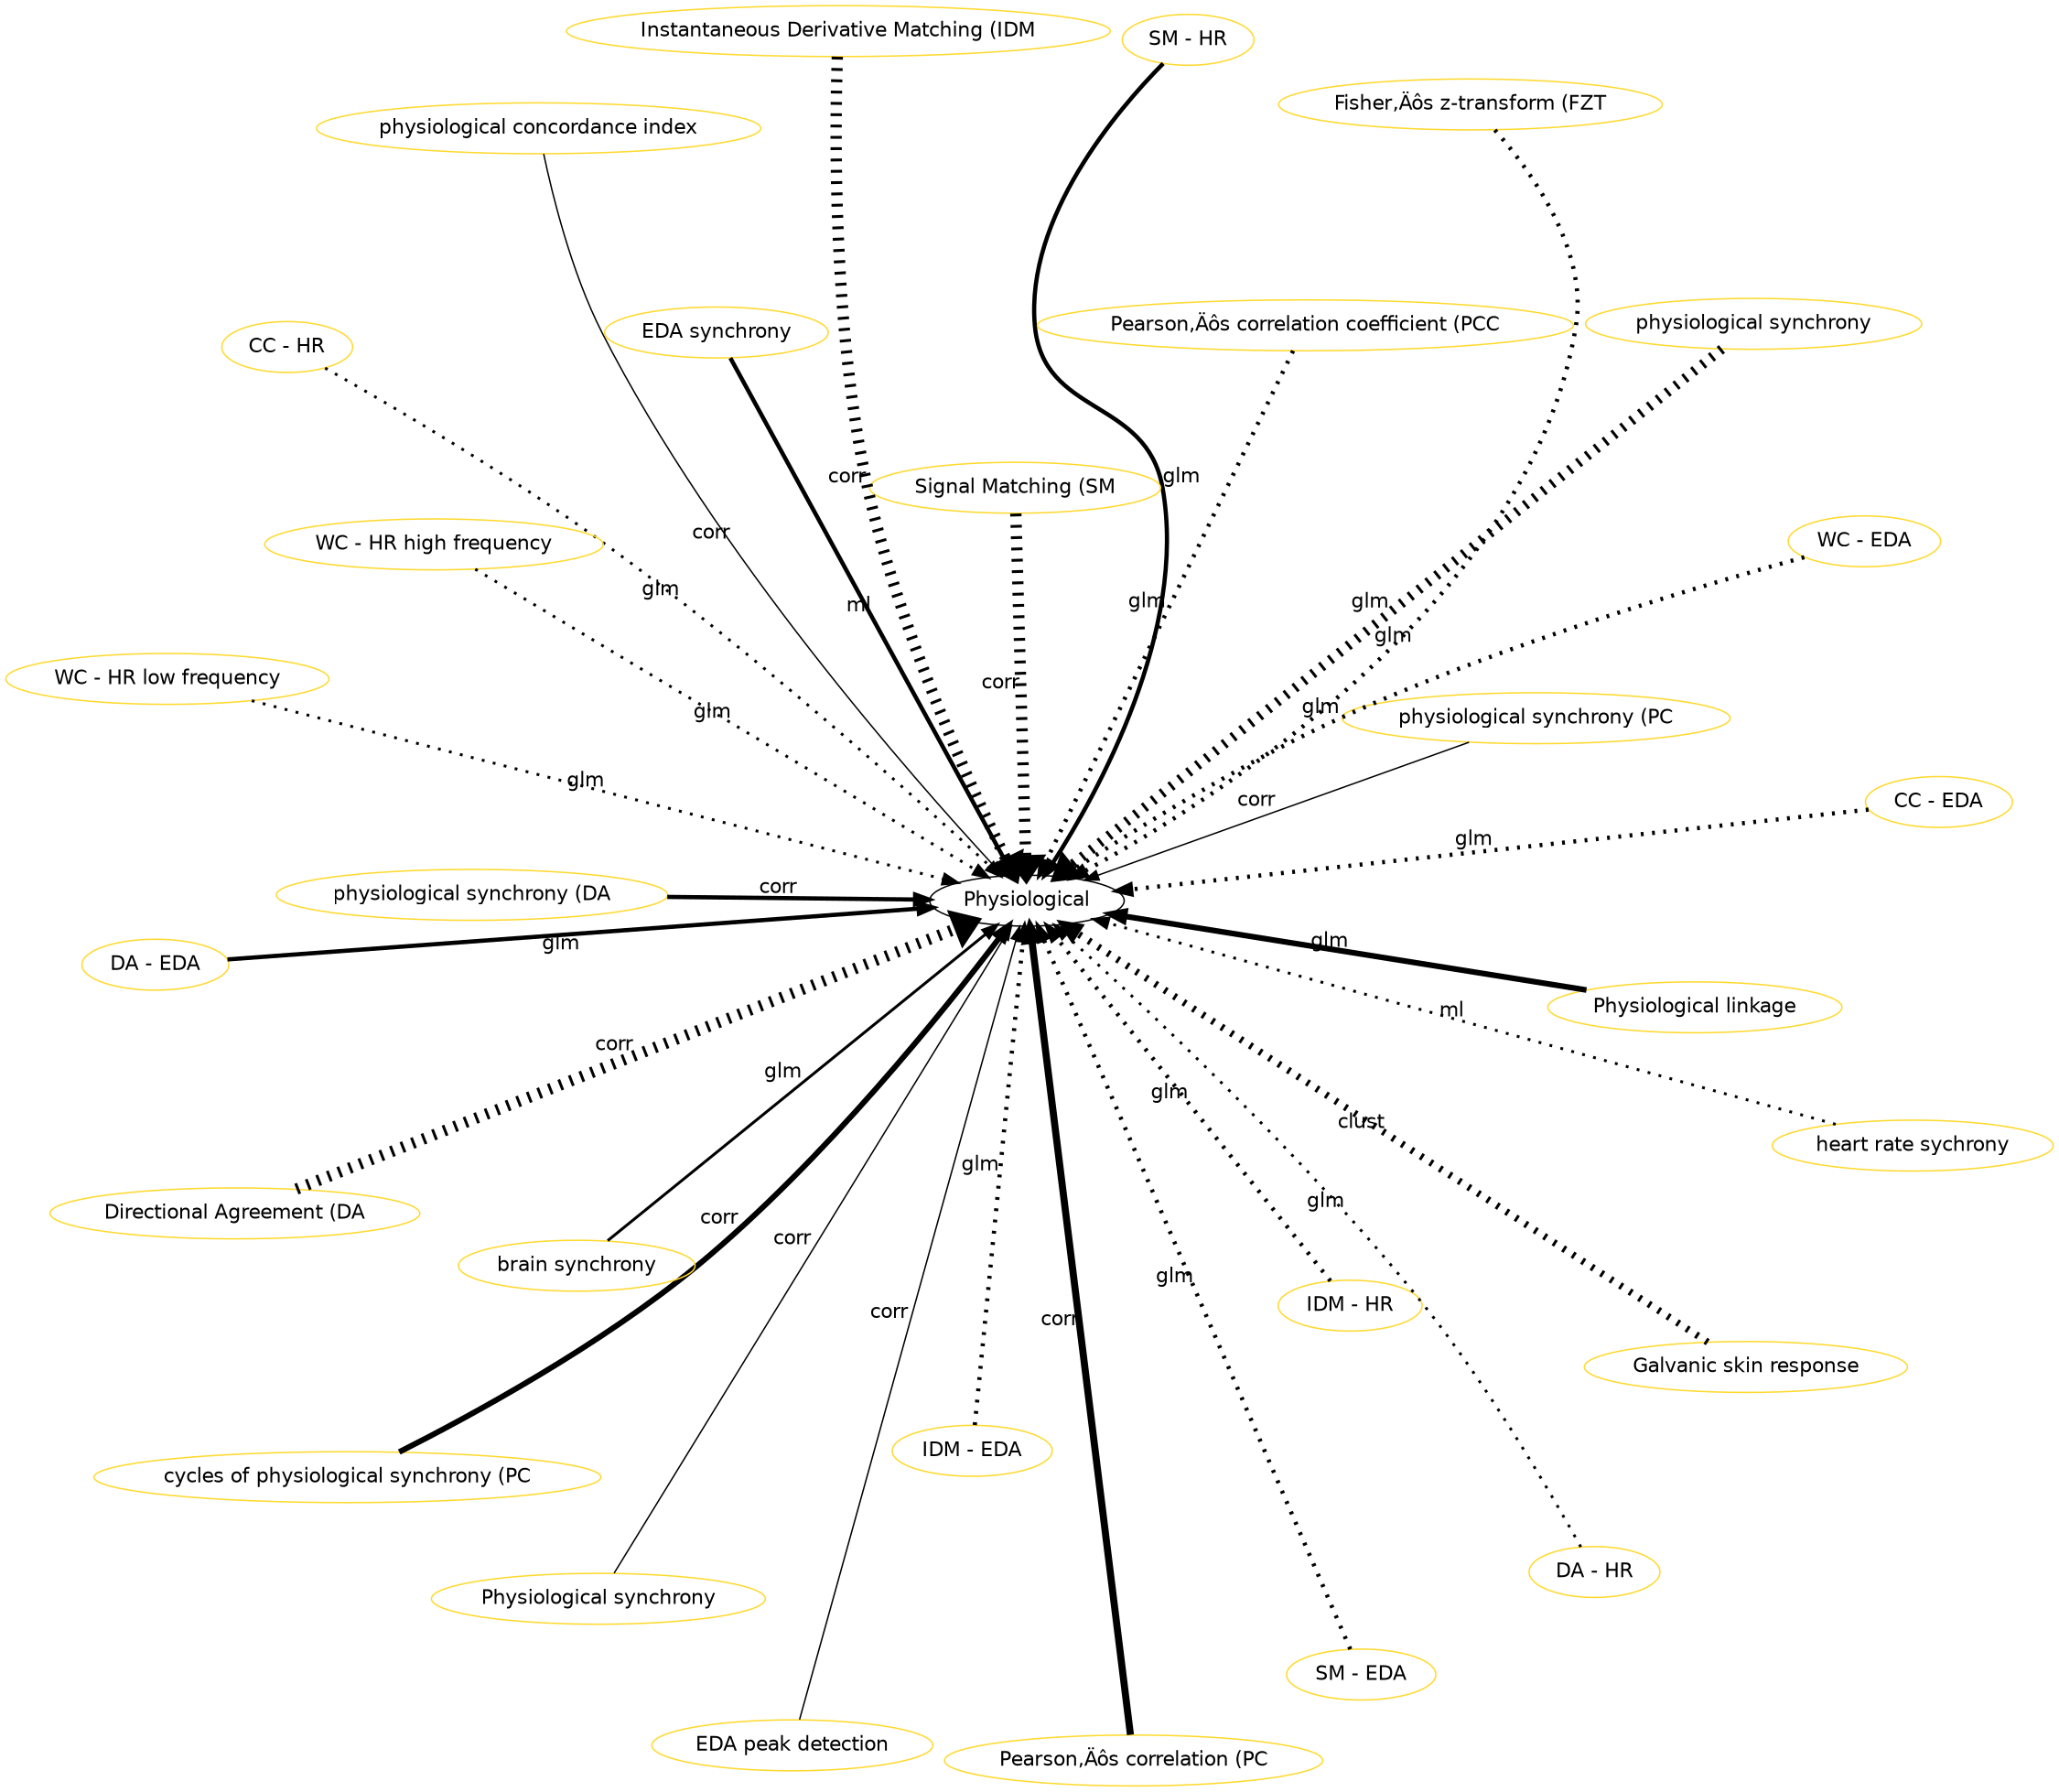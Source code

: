 digraph world {
        size="15,15";
        layout=neato
        graph [fontname = "helvetica"];
        node [fontname = "helvetica", colorscheme=set28];
        edge [fontname = "helvetica", colorscheme=set28];

	"Physiological" [href="index.svg"];
	"Physiological linkage" [href="https://scholar.google.com/scholar?hl=en&q=An%20Interactive%20Table%20for%20Supporting%20Participation%20Balance%20in%20Face-to-Face%20Collaborative%20Learning", color="6"];
	"Physiological linkage" [href="https://scholar.google.com/scholar?hl=en&q=An%20Interactive%20Table%20for%20Supporting%20Participation%20Balance%20in%20Face-to-Face%20Collaborative%20Learning", color="6"];
	"Physiological linkage" [href="https://scholar.google.com/scholar?hl=en&q=An%20Interactive%20Table%20for%20Supporting%20Participation%20Balance%20in%20Face-to-Face%20Collaborative%20Learning", color="6"];
	"Physiological linkage" [href="https://scholar.google.com/scholar?hl=en&q=An%20Interactive%20Table%20for%20Supporting%20Participation%20Balance%20in%20Face-to-Face%20Collaborative%20Learning", color="6"];
	"EDA peak detection" [href="https://scholar.google.com/scholar?hl=en&q=An%20Interactive%20Table%20for%20Supporting%20Participation%20Balance%20in%20Face-to-Face%20Collaborative%20Learning", color="6"];
	"physiological concordance index" [href="https://scholar.google.com/scholar?hl=en&q=An%20Interactive%20Table%20for%20Supporting%20Participation%20Balance%20in%20Face-to-Face%20Collaborative%20Learning", color="6"];
	"physiological synchrony (PC" [href="https://scholar.google.com/scholar?hl=en&q=An%20Interactive%20Table%20for%20Supporting%20Participation%20Balance%20in%20Face-to-Face%20Collaborative%20Learning", color="6"];
	"physiological synchrony (DA" [href="https://scholar.google.com/scholar?hl=en&q=An%20Interactive%20Table%20for%20Supporting%20Participation%20Balance%20in%20Face-to-Face%20Collaborative%20Learning", color="6"];
	"cycles of physiological synchrony (PC" [href="https://scholar.google.com/scholar?hl=en&q=An%20Interactive%20Table%20for%20Supporting%20Participation%20Balance%20in%20Face-to-Face%20Collaborative%20Learning", color="6"];
	"cycles of physiological synchrony (PC" [href="https://scholar.google.com/scholar?hl=en&q=An%20Interactive%20Table%20for%20Supporting%20Participation%20Balance%20in%20Face-to-Face%20Collaborative%20Learning", color="6"];
	"Galvanic skin response" [href="https://scholar.google.com/scholar?hl=en&q=An%20Interactive%20Table%20for%20Supporting%20Participation%20Balance%20in%20Face-to-Face%20Collaborative%20Learning", color="6"];
	"Galvanic skin response" [href="https://scholar.google.com/scholar?hl=en&q=An%20Interactive%20Table%20for%20Supporting%20Participation%20Balance%20in%20Face-to-Face%20Collaborative%20Learning", color="6"];
	"Galvanic skin response" [href="https://scholar.google.com/scholar?hl=en&q=An%20Interactive%20Table%20for%20Supporting%20Participation%20Balance%20in%20Face-to-Face%20Collaborative%20Learning", color="6"];
	"Galvanic skin response" [href="https://scholar.google.com/scholar?hl=en&q=An%20Interactive%20Table%20for%20Supporting%20Participation%20Balance%20in%20Face-to-Face%20Collaborative%20Learning", color="6"];
	"Physiological synchrony" [href="https://scholar.google.com/scholar?hl=en&q=An%20Interactive%20Table%20for%20Supporting%20Participation%20Balance%20in%20Face-to-Face%20Collaborative%20Learning", color="6"];
	"SM - EDA" [href="https://scholar.google.com/scholar?hl=en&q=An%20Interactive%20Table%20for%20Supporting%20Participation%20Balance%20in%20Face-to-Face%20Collaborative%20Learning", color="6"];
	"IDM - EDA" [href="https://scholar.google.com/scholar?hl=en&q=An%20Interactive%20Table%20for%20Supporting%20Participation%20Balance%20in%20Face-to-Face%20Collaborative%20Learning", color="6"];
	"DA - EDA" [href="https://scholar.google.com/scholar?hl=en&q=An%20Interactive%20Table%20for%20Supporting%20Participation%20Balance%20in%20Face-to-Face%20Collaborative%20Learning", color="6"];
	"CC - EDA" [href="https://scholar.google.com/scholar?hl=en&q=An%20Interactive%20Table%20for%20Supporting%20Participation%20Balance%20in%20Face-to-Face%20Collaborative%20Learning", color="6"];
	"WC - EDA" [href="https://scholar.google.com/scholar?hl=en&q=An%20Interactive%20Table%20for%20Supporting%20Participation%20Balance%20in%20Face-to-Face%20Collaborative%20Learning", color="6"];
	"SM - HR" [href="https://scholar.google.com/scholar?hl=en&q=An%20Interactive%20Table%20for%20Supporting%20Participation%20Balance%20in%20Face-to-Face%20Collaborative%20Learning", color="6"];
	"IDM - HR" [href="https://scholar.google.com/scholar?hl=en&q=An%20Interactive%20Table%20for%20Supporting%20Participation%20Balance%20in%20Face-to-Face%20Collaborative%20Learning", color="6"];
	"DA - HR" [href="https://scholar.google.com/scholar?hl=en&q=An%20Interactive%20Table%20for%20Supporting%20Participation%20Balance%20in%20Face-to-Face%20Collaborative%20Learning", color="6"];
	"CC - HR" [href="https://scholar.google.com/scholar?hl=en&q=An%20Interactive%20Table%20for%20Supporting%20Participation%20Balance%20in%20Face-to-Face%20Collaborative%20Learning", color="6"];
	"WC - HR low frequency" [href="https://scholar.google.com/scholar?hl=en&q=An%20Interactive%20Table%20for%20Supporting%20Participation%20Balance%20in%20Face-to-Face%20Collaborative%20Learning", color="6"];
	"WC - HR high frequency" [href="https://scholar.google.com/scholar?hl=en&q=An%20Interactive%20Table%20for%20Supporting%20Participation%20Balance%20in%20Face-to-Face%20Collaborative%20Learning", color="6"];
	"SM - EDA" [href="https://scholar.google.com/scholar?hl=en&q=An%20Interactive%20Table%20for%20Supporting%20Participation%20Balance%20in%20Face-to-Face%20Collaborative%20Learning", color="6"];
	"IDM - EDA" [href="https://scholar.google.com/scholar?hl=en&q=An%20Interactive%20Table%20for%20Supporting%20Participation%20Balance%20in%20Face-to-Face%20Collaborative%20Learning", color="6"];
	"DA - EDA" [href="https://scholar.google.com/scholar?hl=en&q=An%20Interactive%20Table%20for%20Supporting%20Participation%20Balance%20in%20Face-to-Face%20Collaborative%20Learning", color="6"];
	"CC - EDA" [href="https://scholar.google.com/scholar?hl=en&q=An%20Interactive%20Table%20for%20Supporting%20Participation%20Balance%20in%20Face-to-Face%20Collaborative%20Learning", color="6"];
	"WC - EDA" [href="https://scholar.google.com/scholar?hl=en&q=An%20Interactive%20Table%20for%20Supporting%20Participation%20Balance%20in%20Face-to-Face%20Collaborative%20Learning", color="6"];
	"SM - HR" [href="https://scholar.google.com/scholar?hl=en&q=An%20Interactive%20Table%20for%20Supporting%20Participation%20Balance%20in%20Face-to-Face%20Collaborative%20Learning", color="6"];
	"IDM - HR" [href="https://scholar.google.com/scholar?hl=en&q=An%20Interactive%20Table%20for%20Supporting%20Participation%20Balance%20in%20Face-to-Face%20Collaborative%20Learning", color="6"];
	"DA - HR" [href="https://scholar.google.com/scholar?hl=en&q=An%20Interactive%20Table%20for%20Supporting%20Participation%20Balance%20in%20Face-to-Face%20Collaborative%20Learning", color="6"];
	"CC - HR" [href="https://scholar.google.com/scholar?hl=en&q=An%20Interactive%20Table%20for%20Supporting%20Participation%20Balance%20in%20Face-to-Face%20Collaborative%20Learning", color="6"];
	"WC - HR low frequency" [href="https://scholar.google.com/scholar?hl=en&q=An%20Interactive%20Table%20for%20Supporting%20Participation%20Balance%20in%20Face-to-Face%20Collaborative%20Learning", color="6"];
	"WC - HR high frequency" [href="https://scholar.google.com/scholar?hl=en&q=An%20Interactive%20Table%20for%20Supporting%20Participation%20Balance%20in%20Face-to-Face%20Collaborative%20Learning", color="6"];
	"SM - EDA" [href="https://scholar.google.com/scholar?hl=en&q=An%20Interactive%20Table%20for%20Supporting%20Participation%20Balance%20in%20Face-to-Face%20Collaborative%20Learning", color="6"];
	"IDM - EDA" [href="https://scholar.google.com/scholar?hl=en&q=An%20Interactive%20Table%20for%20Supporting%20Participation%20Balance%20in%20Face-to-Face%20Collaborative%20Learning", color="6"];
	"DA - EDA" [href="https://scholar.google.com/scholar?hl=en&q=An%20Interactive%20Table%20for%20Supporting%20Participation%20Balance%20in%20Face-to-Face%20Collaborative%20Learning", color="6"];
	"CC - EDA" [href="https://scholar.google.com/scholar?hl=en&q=An%20Interactive%20Table%20for%20Supporting%20Participation%20Balance%20in%20Face-to-Face%20Collaborative%20Learning", color="6"];
	"WC - EDA" [href="https://scholar.google.com/scholar?hl=en&q=An%20Interactive%20Table%20for%20Supporting%20Participation%20Balance%20in%20Face-to-Face%20Collaborative%20Learning", color="6"];
	"SM - HR" [href="https://scholar.google.com/scholar?hl=en&q=An%20Interactive%20Table%20for%20Supporting%20Participation%20Balance%20in%20Face-to-Face%20Collaborative%20Learning", color="6"];
	"IDM - HR" [href="https://scholar.google.com/scholar?hl=en&q=An%20Interactive%20Table%20for%20Supporting%20Participation%20Balance%20in%20Face-to-Face%20Collaborative%20Learning", color="6"];
	"Signal Matching (SM" [href="https://scholar.google.com/scholar?hl=en&q=An%20Interactive%20Table%20for%20Supporting%20Participation%20Balance%20in%20Face-to-Face%20Collaborative%20Learning", color="6"];
	"Directional Agreement (DA" [href="https://scholar.google.com/scholar?hl=en&q=An%20Interactive%20Table%20for%20Supporting%20Participation%20Balance%20in%20Face-to-Face%20Collaborative%20Learning", color="6"];
	"Pearson‚Äôs correlation coefficient (PCC" [href="https://scholar.google.com/scholar?hl=en&q=An%20Interactive%20Table%20for%20Supporting%20Participation%20Balance%20in%20Face-to-Face%20Collaborative%20Learning", color="6"];
	"Fisher‚Äôs z-transform (FZT" [href="https://scholar.google.com/scholar?hl=en&q=An%20Interactive%20Table%20for%20Supporting%20Participation%20Balance%20in%20Face-to-Face%20Collaborative%20Learning", color="6"];
	"Instantaneous Derivative Matching (IDM" [href="https://scholar.google.com/scholar?hl=en&q=An%20Interactive%20Table%20for%20Supporting%20Participation%20Balance%20in%20Face-to-Face%20Collaborative%20Learning", color="6"];
	"Signal Matching (SM" [href="https://scholar.google.com/scholar?hl=en&q=An%20Interactive%20Table%20for%20Supporting%20Participation%20Balance%20in%20Face-to-Face%20Collaborative%20Learning", color="6"];
	"Directional Agreement (DA" [href="https://scholar.google.com/scholar?hl=en&q=An%20Interactive%20Table%20for%20Supporting%20Participation%20Balance%20in%20Face-to-Face%20Collaborative%20Learning", color="6"];
	"Pearson‚Äôs correlation coefficient (PCC" [href="https://scholar.google.com/scholar?hl=en&q=An%20Interactive%20Table%20for%20Supporting%20Participation%20Balance%20in%20Face-to-Face%20Collaborative%20Learning", color="6"];
	"Fisher‚Äôs z-transform (FZT" [href="https://scholar.google.com/scholar?hl=en&q=An%20Interactive%20Table%20for%20Supporting%20Participation%20Balance%20in%20Face-to-Face%20Collaborative%20Learning", color="6"];
	"Instantaneous Derivative Matching (IDM" [href="https://scholar.google.com/scholar?hl=en&q=An%20Interactive%20Table%20for%20Supporting%20Participation%20Balance%20in%20Face-to-Face%20Collaborative%20Learning", color="6"];
	"Signal Matching (SM" [href="https://scholar.google.com/scholar?hl=en&q=An%20Interactive%20Table%20for%20Supporting%20Participation%20Balance%20in%20Face-to-Face%20Collaborative%20Learning", color="6"];
	"Instantaneous Derivative Matching (IDM" [href="https://scholar.google.com/scholar?hl=en&q=An%20Interactive%20Table%20for%20Supporting%20Participation%20Balance%20in%20Face-to-Face%20Collaborative%20Learning", color="6"];
	"Pearson‚Äôs correlation coefficient (PCC" [href="https://scholar.google.com/scholar?hl=en&q=An%20Interactive%20Table%20for%20Supporting%20Participation%20Balance%20in%20Face-to-Face%20Collaborative%20Learning", color="6"];
	"Fisher‚Äôs z-transform (FZT" [href="https://scholar.google.com/scholar?hl=en&q=An%20Interactive%20Table%20for%20Supporting%20Participation%20Balance%20in%20Face-to-Face%20Collaborative%20Learning", color="6"];
	"Directional Agreement (DA" [href="https://scholar.google.com/scholar?hl=en&q=An%20Interactive%20Table%20for%20Supporting%20Participation%20Balance%20in%20Face-to-Face%20Collaborative%20Learning", color="6"];
	"Signal Matching (SM" [href="https://scholar.google.com/scholar?hl=en&q=An%20Interactive%20Table%20for%20Supporting%20Participation%20Balance%20in%20Face-to-Face%20Collaborative%20Learning", color="6"];
	"Instantaneous Derivative Matching (IDM" [href="https://scholar.google.com/scholar?hl=en&q=An%20Interactive%20Table%20for%20Supporting%20Participation%20Balance%20in%20Face-to-Face%20Collaborative%20Learning", color="6"];
	"Directional Agreement (DA" [href="https://scholar.google.com/scholar?hl=en&q=An%20Interactive%20Table%20for%20Supporting%20Participation%20Balance%20in%20Face-to-Face%20Collaborative%20Learning", color="6"];
	"Pearson‚Äôs correlation (PC" [href="https://scholar.google.com/scholar?hl=en&q=An%20Interactive%20Table%20for%20Supporting%20Participation%20Balance%20in%20Face-to-Face%20Collaborative%20Learning", color="6"];
	"Signal Matching (SM" [href="https://scholar.google.com/scholar?hl=en&q=An%20Interactive%20Table%20for%20Supporting%20Participation%20Balance%20in%20Face-to-Face%20Collaborative%20Learning", color="6"];
	"Instantaneous Derivative Matching (IDM" [href="https://scholar.google.com/scholar?hl=en&q=An%20Interactive%20Table%20for%20Supporting%20Participation%20Balance%20in%20Face-to-Face%20Collaborative%20Learning", color="6"];
	"Pearson‚Äôs correlation (PC" [href="https://scholar.google.com/scholar?hl=en&q=An%20Interactive%20Table%20for%20Supporting%20Participation%20Balance%20in%20Face-to-Face%20Collaborative%20Learning", color="6"];
	"Directional Agreement (DA" [href="https://scholar.google.com/scholar?hl=en&q=An%20Interactive%20Table%20for%20Supporting%20Participation%20Balance%20in%20Face-to-Face%20Collaborative%20Learning", color="6"];
	"Signal Matching (SM" [href="https://scholar.google.com/scholar?hl=en&q=An%20Interactive%20Table%20for%20Supporting%20Participation%20Balance%20in%20Face-to-Face%20Collaborative%20Learning", color="6"];
	"Instantaneous Derivative Matching (IDM" [href="https://scholar.google.com/scholar?hl=en&q=An%20Interactive%20Table%20for%20Supporting%20Participation%20Balance%20in%20Face-to-Face%20Collaborative%20Learning", color="6"];
	"Pearson‚Äôs correlation (PC" [href="https://scholar.google.com/scholar?hl=en&q=An%20Interactive%20Table%20for%20Supporting%20Participation%20Balance%20in%20Face-to-Face%20Collaborative%20Learning", color="6"];
	"Directional Agreement (DA" [href="https://scholar.google.com/scholar?hl=en&q=An%20Interactive%20Table%20for%20Supporting%20Participation%20Balance%20in%20Face-to-Face%20Collaborative%20Learning", color="6"];
	"Signal Matching (SM" [href="https://scholar.google.com/scholar?hl=en&q=An%20Interactive%20Table%20for%20Supporting%20Participation%20Balance%20in%20Face-to-Face%20Collaborative%20Learning", color="6"];
	"Instantaneous Derivative Matching (IDM" [href="https://scholar.google.com/scholar?hl=en&q=An%20Interactive%20Table%20for%20Supporting%20Participation%20Balance%20in%20Face-to-Face%20Collaborative%20Learning", color="6"];
	"Pearson‚Äôs correlation (PC" [href="https://scholar.google.com/scholar?hl=en&q=An%20Interactive%20Table%20for%20Supporting%20Participation%20Balance%20in%20Face-to-Face%20Collaborative%20Learning", color="6"];
	"Directional Agreement (DA" [href="https://scholar.google.com/scholar?hl=en&q=An%20Interactive%20Table%20for%20Supporting%20Participation%20Balance%20in%20Face-to-Face%20Collaborative%20Learning", color="6"];
	"Signal Matching (SM" [href="https://scholar.google.com/scholar?hl=en&q=An%20Interactive%20Table%20for%20Supporting%20Participation%20Balance%20in%20Face-to-Face%20Collaborative%20Learning", color="6"];
	"Instantaneous Derivative Matching (IDM" [href="https://scholar.google.com/scholar?hl=en&q=An%20Interactive%20Table%20for%20Supporting%20Participation%20Balance%20in%20Face-to-Face%20Collaborative%20Learning", color="6"];
	"Directional Agreement (DA" [href="https://scholar.google.com/scholar?hl=en&q=An%20Interactive%20Table%20for%20Supporting%20Participation%20Balance%20in%20Face-to-Face%20Collaborative%20Learning", color="6"];
	"Pearson‚Äôs correlation (PC" [href="https://scholar.google.com/scholar?hl=en&q=An%20Interactive%20Table%20for%20Supporting%20Participation%20Balance%20in%20Face-to-Face%20Collaborative%20Learning", color="6"];
	"physiological synchrony" [href="https://scholar.google.com/scholar?hl=en&q=An%20Interactive%20Table%20for%20Supporting%20Participation%20Balance%20in%20Face-to-Face%20Collaborative%20Learning", color="6"];
	"physiological synchrony" [href="https://scholar.google.com/scholar?hl=en&q=An%20Interactive%20Table%20for%20Supporting%20Participation%20Balance%20in%20Face-to-Face%20Collaborative%20Learning", color="6"];
	"physiological synchrony" [href="https://scholar.google.com/scholar?hl=en&q=An%20Interactive%20Table%20for%20Supporting%20Participation%20Balance%20in%20Face-to-Face%20Collaborative%20Learning", color="6"];
	"physiological synchrony" [href="https://scholar.google.com/scholar?hl=en&q=An%20Interactive%20Table%20for%20Supporting%20Participation%20Balance%20in%20Face-to-Face%20Collaborative%20Learning", color="6"];
	"physiological synchrony" [href="https://scholar.google.com/scholar?hl=en&q=An%20Interactive%20Table%20for%20Supporting%20Participation%20Balance%20in%20Face-to-Face%20Collaborative%20Learning", color="6"];
	"physiological synchrony" [href="https://scholar.google.com/scholar?hl=en&q=An%20Interactive%20Table%20for%20Supporting%20Participation%20Balance%20in%20Face-to-Face%20Collaborative%20Learning", color="6"];
	"physiological synchrony" [href="https://scholar.google.com/scholar?hl=en&q=An%20Interactive%20Table%20for%20Supporting%20Participation%20Balance%20in%20Face-to-Face%20Collaborative%20Learning", color="6"];
	"EDA synchrony" [href="https://scholar.google.com/scholar?hl=en&q=An%20Interactive%20Table%20for%20Supporting%20Participation%20Balance%20in%20Face-to-Face%20Collaborative%20Learning", color="6"];
	"brain synchrony" [href="https://scholar.google.com/scholar?hl=en&q=An%20Interactive%20Table%20for%20Supporting%20Participation%20Balance%20in%20Face-to-Face%20Collaborative%20Learning", color="6"];
	"brain synchrony" [href="https://scholar.google.com/scholar?hl=en&q=An%20Interactive%20Table%20for%20Supporting%20Participation%20Balance%20in%20Face-to-Face%20Collaborative%20Learning", color="6"];
	"EDA synchrony" [href="https://scholar.google.com/scholar?hl=en&q=An%20Interactive%20Table%20for%20Supporting%20Participation%20Balance%20in%20Face-to-Face%20Collaborative%20Learning", color="6"];
	"heart rate sychrony" [href="https://scholar.google.com/scholar?hl=en&q=An%20Interactive%20Table%20for%20Supporting%20Participation%20Balance%20in%20Face-to-Face%20Collaborative%20Learning", color="6"];
	"physiological synchrony (DA" [href="https://scholar.google.com/scholar?hl=en&q=An%20Interactive%20Table%20for%20Supporting%20Participation%20Balance%20in%20Face-to-Face%20Collaborative%20Learning", color="6"];
	"physiological synchrony (DA" [href="https://scholar.google.com/scholar?hl=en&q=An%20Interactive%20Table%20for%20Supporting%20Participation%20Balance%20in%20Face-to-Face%20Collaborative%20Learning", color="6"];
	"cycles of physiological synchrony (PC" [href="https://scholar.google.com/scholar?hl=en&q=An%20Interactive%20Table%20for%20Supporting%20Participation%20Balance%20in%20Face-to-Face%20Collaborative%20Learning", color="6"];
	"cycles of physiological synchrony (PC" [href="https://scholar.google.com/scholar?hl=en&q=An%20Interactive%20Table%20for%20Supporting%20Participation%20Balance%20in%20Face-to-Face%20Collaborative%20Learning", color="6"];
	"Galvanic skin response" [href="https://scholar.google.com/scholar?hl=en&q=An%20Interactive%20Table%20for%20Supporting%20Participation%20Balance%20in%20Face-to-Face%20Collaborative%20Learning", color="6"];
	"EDA synchrony" [href="https://scholar.google.com/scholar?hl=en&q=An%20Interactive%20Table%20for%20Supporting%20Participation%20Balance%20in%20Face-to-Face%20Collaborative%20Learning", color="6"];
	"heart rate sychrony" [href="https://scholar.google.com/scholar?hl=en&q=An%20Interactive%20Table%20for%20Supporting%20Participation%20Balance%20in%20Face-to-Face%20Collaborative%20Learning", color="6"];
	"Physiological linkage" -> "Physiological" [label="glm", labeltooltip=4, style="solid", penwidth=4];
	"EDA peak detection" -> "Physiological" [label="corr", labeltooltip=1, style="solid", penwidth=1];
	"physiological concordance index" -> "Physiological" [label="corr", labeltooltip=1, style="solid", penwidth=1];
	"physiological synchrony (PC" -> "Physiological" [label="corr", labeltooltip=1, style="solid", penwidth=1];
	"physiological synchrony (DA" -> "Physiological" [label="corr", labeltooltip=3, style="solid", penwidth=3];
	"cycles of physiological synchrony (PC" -> "Physiological" [label="corr", labeltooltip=4, style="solid", penwidth=4];
	"Galvanic skin response" -> "Physiological" [label="clust", labeltooltip=5, style="dotted", penwidth=5];
	"Physiological synchrony" -> "Physiological" [label="corr", labeltooltip=1, style="solid", penwidth=1];
	"SM - EDA" -> "Physiological" [label="glm", labeltooltip=3, style="dotted", penwidth=3];
	"IDM - EDA" -> "Physiological" [label="glm", labeltooltip=3, style="dotted", penwidth=3];
	"DA - EDA" -> "Physiological" [label="glm", labeltooltip=3, style="solid", penwidth=3];
	"CC - EDA" -> "Physiological" [label="glm", labeltooltip=3, style="dotted", penwidth=3];
	"WC - EDA" -> "Physiological" [label="glm", labeltooltip=3, style="dotted", penwidth=3];
	"SM - HR" -> "Physiological" [label="glm", labeltooltip=3, style="solid", penwidth=3];
	"IDM - HR" -> "Physiological" [label="glm", labeltooltip=3, style="dotted", penwidth=3];
	"DA - HR" -> "Physiological" [label="glm", labeltooltip=2, style="dotted", penwidth=2];
	"CC - HR" -> "Physiological" [label="glm", labeltooltip=2, style="dotted", penwidth=2];
	"WC - HR low frequency" -> "Physiological" [label="glm", labeltooltip=2, style="dotted", penwidth=2];
	"WC - HR high frequency" -> "Physiological" [label="glm", labeltooltip=2, style="dotted", penwidth=2];
	"Signal Matching (SM" -> "Physiological" [label="corr", labeltooltip=8, style="dotted", penwidth=8];
	"Directional Agreement (DA" -> "Physiological" [label="corr", labeltooltip=8, style="dotted", penwidth=8];
	"Pearson‚Äôs correlation coefficient (PCC" -> "Physiological" [label="glm", labeltooltip=3, style="dotted", penwidth=3];
	"Fisher‚Äôs z-transform (FZT" -> "Physiological" [label="glm", labeltooltip=3, style="dotted", penwidth=3];
	"Instantaneous Derivative Matching (IDM" -> "Physiological" [label="corr", labeltooltip=8, style="dotted", penwidth=8];
	"Pearson‚Äôs correlation (PC" -> "Physiological" [label="corr", labeltooltip=5, style="solid", penwidth=5];
	"physiological synchrony" -> "Physiological" [label="glm", labeltooltip=7, style="dotted", penwidth=7];
	"EDA synchrony" -> "Physiological" [label="ml", labeltooltip=3, style="solid", penwidth=3];
	"brain synchrony" -> "Physiological" [label="glm", labeltooltip=2, style="solid", penwidth=2];
	"heart rate sychrony" -> "Physiological" [label="ml", labeltooltip=2, style="dotted", penwidth=2];

 overlap=false 
 splines = true; 


}